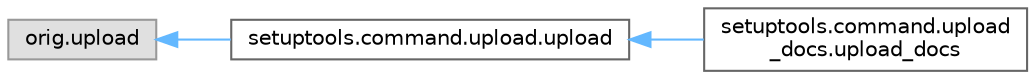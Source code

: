 digraph "Graphical Class Hierarchy"
{
 // LATEX_PDF_SIZE
  bgcolor="transparent";
  edge [fontname=Helvetica,fontsize=10,labelfontname=Helvetica,labelfontsize=10];
  node [fontname=Helvetica,fontsize=10,shape=box,height=0.2,width=0.4];
  rankdir="LR";
  Node0 [id="Node000000",label="orig.upload",height=0.2,width=0.4,color="grey60", fillcolor="#E0E0E0", style="filled",tooltip=" "];
  Node0 -> Node1 [id="edge2107_Node000000_Node000001",dir="back",color="steelblue1",style="solid",tooltip=" "];
  Node1 [id="Node000001",label="setuptools.command.upload.upload",height=0.2,width=0.4,color="grey40", fillcolor="white", style="filled",URL="$classsetuptools_1_1command_1_1upload_1_1upload.html",tooltip=" "];
  Node1 -> Node2 [id="edge2108_Node000001_Node000002",dir="back",color="steelblue1",style="solid",tooltip=" "];
  Node2 [id="Node000002",label="setuptools.command.upload\l_docs.upload_docs",height=0.2,width=0.4,color="grey40", fillcolor="white", style="filled",URL="$classsetuptools_1_1command_1_1upload__docs_1_1upload__docs.html",tooltip=" "];
}
